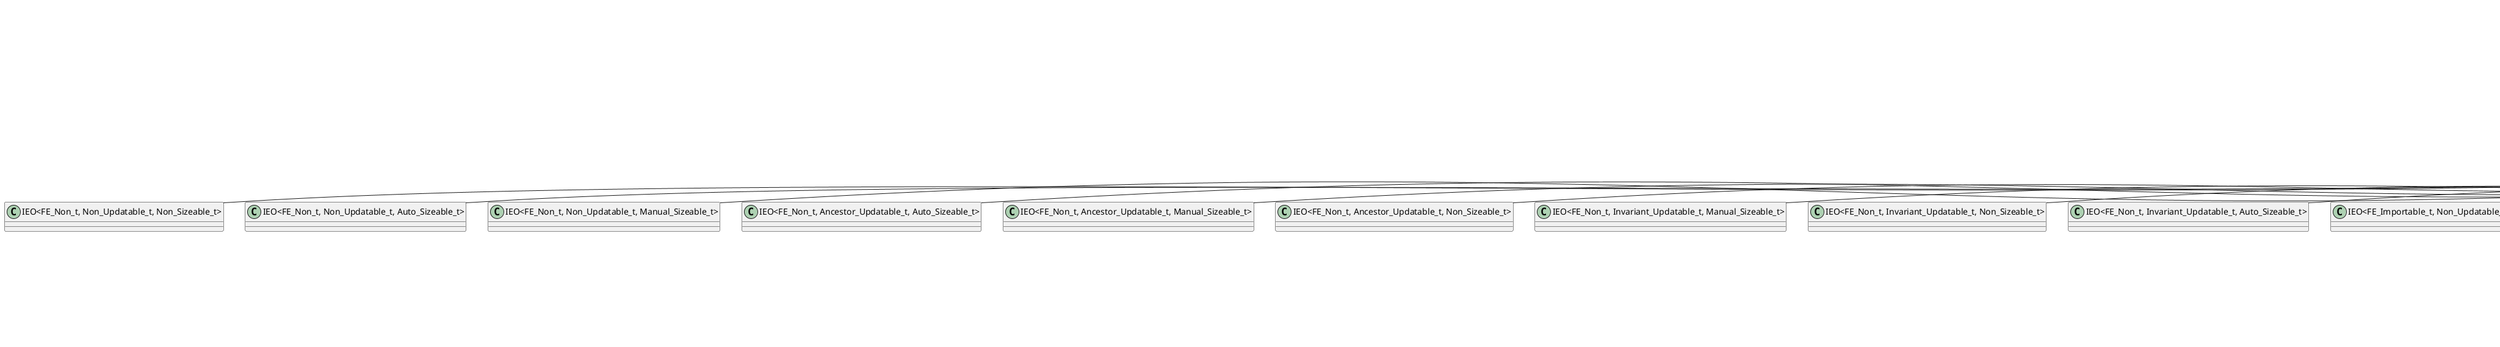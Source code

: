 @startuml
skinparam classAttributeIconSize 0

class FE_Non_t
class FE_Importable_t
class FE_Exportable_t
class FE_Importable_Exportable_t
class Non_Updatable_t
class Ancestor_Updatable_t
class Invariant_Updatable_t
class Non_Sizeable_t
class Auto_Sizeable_t
class Manual_Sizeable_t

interface IUI
interface IDAG
interface IFE_Non
interface IFE_Importable
interface IFE_Exportable
interface IFE_Importable_Exportable
interface IDB
interface ICS_Data
interface IExecutable
interface IReportable
interface ILoad
interface ISC_0
'interface "ICS_0<FEType>"
interface ICS_1
'interface "ICS<FEType, UpdateableType>"
'interface "IEO<FEType, UpdateableType, SizeableType>"
'interface "ISC<FEType, UpdateableType, SizeableType>"

IFE_Non <|-- "ICS_0<FE_Non_t>"
IFE_Importable <|-- "ICS_0<FE_Importable_t>"
IFE_Exportable <|-- "ICS_0<FE_Exportable_t>"
IFE_Importable_Exportable <|-- "ICS_0<FE_Importable_Exportable_t>"

IUI <|-- ICS_1
IDAG <|-- ICS_1
IDB <|-- ICS_1

"ICS_0<FE_Non_t>" <|-- "ICS<FE_Non_t, Non_Updatable_t>"
"ICS_0<FE_Non_t>" <|-- "ICS<FE_Non_t, Ancestor_Updatable_t>"
"ICS_0<FE_Non_t>" <|-- "ICS<FE_Non_t, Invariant_Updatable_t>"
"ICS_0<FE_Importable_t>" <|-- "ICS<FE_Importable_t, Non_Updatable_t>"
"ICS_0<FE_Importable_t>" <|-- "ICS<FE_Importable_t, Ancestor_Updatable_t>"
"ICS_0<FE_Importable_t>" <|-- "ICS<FE_Importable_t, Invariant_Updatable_t>"
"ICS_0<FE_Exportable_t>" <|-- "ICS<FE_Exportable_t, Non_Updatable_t>"
"ICS_0<FE_Exportable_t>" <|-- "ICS<FE_Exportable_t, Ancestor_Updatable_t>"
"ICS_0<FE_Exportable_t>" <|-- "ICS<FE_Exportable_t, Invariant_Updatable_t>"
"ICS_0<FE_Importable_Exportable_t>" <|-- "ICS<FE_Importable_Exportable_t, Non_Updatable_t>"
"ICS_0<FE_Importable_Exportable_t>" <|-- "ICS<FE_Importable_Exportable_t, Ancestor_Updatable_t>"
"ICS_0<FE_Importable_Exportable_t>" <|-- "ICS<FE_Importable_Exportable_t, Invariant_Updatable_t>"

ICS_1 <|-- "ICS<FE_Non_t, Non_Updatable_t>"
ICS_1 <|-- "ICS<FE_Non_t, Ancestor_Updatable_t>"
ICS_1 <|-- "ICS<FE_Non_t, Invariant_Updatable_t>"
ICS_1 <|-- "ICS<FE_Importable_t, Non_Updatable_t>"
ICS_1 <|-- "ICS<FE_Importable_t, Ancestor_Updatable_t>"
ICS_1 <|-- "ICS<FE_Importable_t, Invariant_Updatable_t>"
ICS_1 <|-- "ICS<FE_Exportable_t, Non_Updatable_t>"
ICS_1 <|-- "ICS<FE_Exportable_t, Ancestor_Updatable_t>"
ICS_1 <|-- "ICS<FE_Exportable_t, Invariant_Updatable_t>"
ICS_1 <|-- "ICS<FE_Importable_Exportable_t, Non_Updatable_t>"
ICS_1 <|-- "ICS<FE_Importable_Exportable_t, Ancestor_Updatable_t>"
ICS_1 <|-- "ICS<FE_Importable_Exportable_t, Invariant_Updatable_t>"

"ICS<FE_Non_t, Non_Updatable_t>" <|-- "IEO<FE_Non_t, Non_Updatable_t, Non_Sizeable_t>"
"ICS<FE_Non_t, Non_Updatable_t>" <|-- "IEO<FE_Non_t, Non_Updatable_t, Auto_Sizeable_t>"
"ICS<FE_Non_t, Non_Updatable_t>" <|-- "IEO<FE_Non_t, Non_Updatable_t, Manual_Sizeable_t>"
"ICS<FE_Non_t, Ancestor_Updatable_t>" <|-- "IEO<FE_Non_t, Ancestor_Updatable_t, Non_Sizeable_t>"
"ICS<FE_Non_t, Ancestor_Updatable_t>" <|-- "IEO<FE_Non_t, Ancestor_Updatable_t, Auto_Sizeable_t>"
"ICS<FE_Non_t, Ancestor_Updatable_t>" <|-- "IEO<FE_Non_t, Ancestor_Updatable_t, Manual_Sizeable_t>"
"ICS<FE_Non_t, Invariant_Updatable_t>" <|-- "IEO<FE_Non_t, Invariant_Updatable_t, Non_Sizeable_t>"
"ICS<FE_Non_t, Invariant_Updatable_t>" <|-- "IEO<FE_Non_t, Invariant_Updatable_t, Auto_Sizeable_t>"
"ICS<FE_Non_t, Invariant_Updatable_t>" <|-- "IEO<FE_Non_t, Invariant_Updatable_t, Manual_Sizeable_t>"
"ICS<FE_Importable_t, Non_Updatable_t>" <|-- "IEO<FE_Importable_t, Non_Updatable_t, Non_Sizeable_t>"
"ICS<FE_Importable_t, Non_Updatable_t>" <|-- "IEO<FE_Importable_t, Non_Updatable_t, Auto_Sizeable_t>"
"ICS<FE_Importable_t, Non_Updatable_t>" <|-- "IEO<FE_Importable_t, Non_Updatable_t, Manual_Sizeable_t>"
"ICS<FE_Importable_t, Ancestor_Updatable_t>" <|-- "IEO<FE_Importable_t, Ancestor_Updatable_t, Non_Sizeable_t>"
"ICS<FE_Importable_t, Ancestor_Updatable_t>" <|-- "IEO<FE_Importable_t, Ancestor_Updatable_t, Auto_Sizeable_t>"
"ICS<FE_Importable_t, Ancestor_Updatable_t>" <|-- "IEO<FE_Importable_t, Ancestor_Updatable_t, Manual_Sizeable_t>"
"ICS<FE_Importable_t, Invariant_Updatable_t>" <|-- "IEO<FE_Importable_t, Invariant_Updatable_t, Non_Sizeable_t>"
"ICS<FE_Importable_t, Invariant_Updatable_t>" <|-- "IEO<FE_Importable_t, Invariant_Updatable_t, Auto_Sizeable_t>"
"ICS<FE_Importable_t, Invariant_Updatable_t>" <|-- "IEO<FE_Importable_t, Invariant_Updatable_t, Manual_Sizeable_t>"
"ICS<FE_Exportable_t, Non_Updatable_t>" <|-- "IEO<FE_Exportable_t, Non_Updatable_t, Non_Sizeable_t>"
"ICS<FE_Exportable_t, Non_Updatable_t>" <|-- "IEO<FE_Exportable_t, Non_Updatable_t, Auto_Sizeable_t>"
"ICS<FE_Exportable_t, Non_Updatable_t>" <|-- "IEO<FE_Exportable_t, Non_Updatable_t, Manual_Sizeable_t>"
"ICS<FE_Exportable_t, Ancestor_Updatable_t>" <|-- "IEO<FE_Exportable_t, Ancestor_Updatable_t, Non_Sizeable_t>"
"ICS<FE_Exportable_t, Ancestor_Updatable_t>" <|-- "IEO<FE_Exportable_t, Ancestor_Updatable_t, Auto_Sizeable_t>"
"ICS<FE_Exportable_t, Ancestor_Updatable_t>" <|-- "IEO<FE_Exportable_t, Ancestor_Updatable_t, Manual_Sizeable_t>"
"ICS<FE_Exportable_t, Invariant_Updatable_t>" <|-- "IEO<FE_Exportable_t, Invariant_Updatable_t, Non_Sizeable_t>"
"ICS<FE_Exportable_t, Invariant_Updatable_t>" <|-- "IEO<FE_Exportable_t, Invariant_Updatable_t, Auto_Sizeable_t>"
"ICS<FE_Exportable_t, Invariant_Updatable_t>" <|-- "IEO<FE_Exportable_t, Invariant_Updatable_t, Manual_Sizeable_t>"
"ICS<FE_Importable_Exportable_t, Non_Updatable_t>" <|-- "IEO<FE_Importable_Exportable_t, Non_Updatable_t, Non_Sizeable_t>"
"ICS<FE_Importable_Exportable_t, Non_Updatable_t>" <|-- "IEO<FE_Importable_Exportable_t, Non_Updatable_t, Auto_Sizeable_t>"
"ICS<FE_Importable_Exportable_t, Non_Updatable_t>" <|-- "IEO<FE_Importable_Exportable_t, Non_Updatable_t, Manual_Sizeable_t>"
"ICS<FE_Importable_Exportable_t, Ancestor_Updatable_t>" <|-- "IEO<FE_Importable_Exportable_t, Ancestor_Updatable_t, Non_Sizeable_t>"
"ICS<FE_Importable_Exportable_t, Ancestor_Updatable_t>" <|-- "IEO<FE_Importable_Exportable_t, Ancestor_Updatable_t, Auto_Sizeable_t>"
"ICS<FE_Importable_Exportable_t, Ancestor_Updatable_t>" <|-- "IEO<FE_Importable_Exportable_t, Ancestor_Updatable_t, Manual_Sizeable_t>"
"ICS<FE_Importable_Exportable_t, Invariant_Updatable_t>" <|-- "IEO<FE_Importable_Exportable_t, Invariant_Updatable_t, Non_Sizeable_t>"
"ICS<FE_Importable_Exportable_t, Invariant_Updatable_t>" <|-- "IEO<FE_Importable_Exportable_t, Invariant_Updatable_t, Auto_Sizeable_t>"
"ICS<FE_Importable_Exportable_t, Invariant_Updatable_t>" <|-- "IEO<FE_Importable_Exportable_t, Invariant_Updatable_t, Manual_Sizeable_t>"

"ICS<FE_Non_t, Non_Updatable_t>" <|-- "ISC<FE_Non_t, Non_Updatable_t, Auto_Sizeable_t>"
"ICS<FE_Non_t, Non_Updatable_t>" <|-- "ISC<FE_Non_t, Non_Updatable_t, Manual_Sizeable_t>"
"ICS<FE_Non_t, Ancestor_Updatable_t>" <|-- "ISC<FE_Non_t, Ancestor_Updatable_t, Auto_Sizeable_t>"
"ICS<FE_Non_t, Ancestor_Updatable_t>" <|-- "ISC<FE_Non_t, Ancestor_Updatable_t, Manual_Sizeable_t>"
"ICS<FE_Non_t, Invariant_Updatable_t>" <|-- "ISC<FE_Non_t, Invariant_Updatable_t, Auto_Sizeable_t>"
"ICS<FE_Non_t, Invariant_Updatable_t>" <|-- "ISC<FE_Non_t, Invariant_Updatable_t, Manual_Sizeable_t>"
"ICS<FE_Importable_t, Non_Updatable_t>" <|-- "ISC<FE_Importable_t, Non_Updatable_t, Auto_Sizeable_t>"
"ICS<FE_Importable_t, Non_Updatable_t>" <|-- "ISC<FE_Importable_t, Non_Updatable_t, Manual_Sizeable_t>"
"ICS<FE_Importable_t, Ancestor_Updatable_t>" <|-- "ISC<FE_Importable_t, Ancestor_Updatable_t, Auto_Sizeable_t>"
"ICS<FE_Importable_t, Ancestor_Updatable_t>" <|-- "ISC<FE_Importable_t, Ancestor_Updatable_t, Manual_Sizeable_t>"
"ICS<FE_Importable_t, Invariant_Updatable_t>" <|-- "ISC<FE_Importable_t, Invariant_Updatable_t, Auto_Sizeable_t>"
"ICS<FE_Importable_t, Invariant_Updatable_t>" <|-- "ISC<FE_Importable_t, Invariant_Updatable_t, Manual_Sizeable_t>"
"ICS<FE_Exportable_t, Non_Updatable_t>" <|-- "ISC<FE_Exportable_t, Non_Updatable_t, Auto_Sizeable_t>"
"ICS<FE_Exportable_t, Non_Updatable_t>" <|-- "ISC<FE_Exportable_t, Non_Updatable_t, Manual_Sizeable_t>"
"ICS<FE_Exportable_t, Ancestor_Updatable_t>" <|-- "ISC<FE_Exportable_t, Ancestor_Updatable_t, Auto_Sizeable_t>"
"ICS<FE_Exportable_t, Ancestor_Updatable_t>" <|-- "ISC<FE_Exportable_t, Ancestor_Updatable_t, Manual_Sizeable_t>"
"ICS<FE_Exportable_t, Invariant_Updatable_t>" <|-- "ISC<FE_Exportable_t, Invariant_Updatable_t, Auto_Sizeable_t>"
"ICS<FE_Exportable_t, Invariant_Updatable_t>" <|-- "ISC<FE_Exportable_t, Invariant_Updatable_t, Manual_Sizeable_t>"
"ICS<FE_Importable_Exportable_t, Non_Updatable_t>" <|-- "ISC<FE_Importable_Exportable_t, Non_Updatable_t, Auto_Sizeable_t>"
"ICS<FE_Importable_Exportable_t, Non_Updatable_t>" <|-- "ISC<FE_Importable_Exportable_t, Non_Updatable_t, Manual_Sizeable_t>"
"ICS<FE_Importable_Exportable_t, Ancestor_Updatable_t>" <|-- "ISC<FE_Importable_Exportable_t, Ancestor_Updatable_t, Auto_Sizeable_t>"
"ICS<FE_Importable_Exportable_t, Ancestor_Updatable_t>" <|-- "ISC<FE_Importable_Exportable_t, Ancestor_Updatable_t, Manual_Sizeable_t>"
"ICS<FE_Importable_Exportable_t, Invariant_Updatable_t>" <|-- "ISC<FE_Importable_Exportable_t, Invariant_Updatable_t, Auto_Sizeable_t>"
"ICS<FE_Importable_Exportable_t, Invariant_Updatable_t>" <|-- "ISC<FE_Importable_Exportable_t, Invariant_Updatable_t, Manual_Sizeable_t>"

IExecutable <|-- ISC_0
IReportable <|-- ISC_0
ILoad <|-- ISC_0

ISC_0 <|-- "ISC<FE_Non_t, Non_Updatable_t, Auto_Sizeable_t>"
ISC_0 <|-- "ISC<FE_Non_t, Non_Updatable_t, Manual_Sizeable_t>"
ISC_0 <|-- "ISC<FE_Non_t, Ancestor_Updatable_t, Auto_Sizeable_t>"
ISC_0 <|-- "ISC<FE_Non_t, Ancestor_Updatable_t, Manual_Sizeable_t>"
ISC_0 <|-- "ISC<FE_Non_t, Invariant_Updatable_t, Auto_Sizeable_t>"
ISC_0 <|-- "ISC<FE_Non_t, Invariant_Updatable_t, Manual_Sizeable_t>"
ISC_0 <|-- "ISC<FE_Importable_t, Non_Updatable_t, Auto_Sizeable_t>"
ISC_0 <|-- "ISC<FE_Importable_t, Non_Updatable_t, Manual_Sizeable_t>"
ISC_0 <|-- "ISC<FE_Importable_t, Ancestor_Updatable_t, Auto_Sizeable_t>"
ISC_0 <|-- "ISC<FE_Importable_t, Ancestor_Updatable_t, Manual_Sizeable_t>"
ISC_0 <|-- "ISC<FE_Importable_t, Invariant_Updatable_t, Auto_Sizeable_t>"
ISC_0 <|-- "ISC<FE_Importable_t, Invariant_Updatable_t, Manual_Sizeable_t>"
ISC_0 <|-- "ISC<FE_Exportable_t, Non_Updatable_t, Auto_Sizeable_t>"
ISC_0 <|-- "ISC<FE_Exportable_t, Non_Updatable_t, Manual_Sizeable_t>"
ISC_0 <|-- "ISC<FE_Exportable_t, Ancestor_Updatable_t, Auto_Sizeable_t>"
ISC_0 <|-- "ISC<FE_Exportable_t, Ancestor_Updatable_t, Manual_Sizeable_t>"
ISC_0 <|-- "ISC<FE_Exportable_t, Invariant_Updatable_t, Auto_Sizeable_t>"
ISC_0 <|-- "ISC<FE_Exportable_t, Invariant_Updatable_t, Manual_Sizeable_t>"
ISC_0 <|-- "ISC<FE_Importable_Exportable_t, Non_Updatable_t, Auto_Sizeable_t>"
ISC_0 <|-- "ISC<FE_Importable_Exportable_t, Non_Updatable_t, Manual_Sizeable_t>"
ISC_0 <|-- "ISC<FE_Importable_Exportable_t, Ancestor_Updatable_t, Auto_Sizeable_t>"
ISC_0 <|-- "ISC<FE_Importable_Exportable_t, Ancestor_Updatable_t, Manual_Sizeable_t>"
ISC_0 <|-- "ISC<FE_Importable_Exportable_t, Invariant_Updatable_t, Auto_Sizeable_t>"
ISC_0 <|-- "ISC<FE_Importable_Exportable_t, Invariant_Updatable_t, Manual_Sizeable_t>"

class EO_Mat1 {
    +std::string _DB_descriptor
}

class EO_Panel {
    +double _thickness
    +double _width_a
    +double _width_b
    +CS_DT_DN<EO_Mat1>" _EO_mat1
}

class SC_Panel {
    +CS_DT_DN<EO_Panel>" _EO_panel
    +CS_DT_DN<EO_Stiffener>" _EO_side_stiffener_1
    +CS_DT_DN<EO_Stiffener>" _EO_side_stiffener_2
    +CS_DT_DN<EO_SCL_Panel>" _EO_SCL_panel
}

"IEO<FE_Importable_Exportable_t, Non_Updatable_t, Non_Sizeable_t>" <|-- EO_Mat1
"IEO<FE_Importable_Exportable_t, Invariant_Updatable_t, Auto_Sizeable_t>" <|-- EO_Panel
"IEO<FE_Importable_Exportable_t, Invariant_Updatable_t, Manual_Sizeable_t>" <|-- SC_Panel

@enduml
